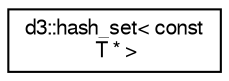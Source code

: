 digraph "Graphical Class Hierarchy"
{
  edge [fontname="FreeSans",fontsize="10",labelfontname="FreeSans",labelfontsize="10"];
  node [fontname="FreeSans",fontsize="10",shape=record];
  rankdir="LR";
  Node1 [label="d3::hash_set\< const\l T * \>",height=0.2,width=0.4,color="black", fillcolor="white", style="filled",URL="$structd3_1_1hash__set.html"];
}

